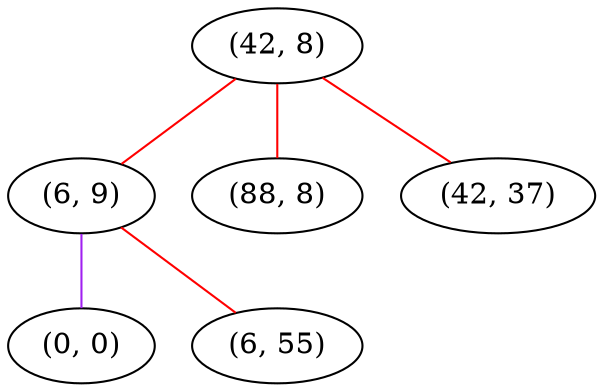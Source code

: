 graph "" {
"(42, 8)";
"(6, 9)";
"(88, 8)";
"(42, 37)";
"(0, 0)";
"(6, 55)";
"(42, 8)" -- "(6, 9)"  [color=red, key=0, weight=1];
"(42, 8)" -- "(88, 8)"  [color=red, key=0, weight=1];
"(42, 8)" -- "(42, 37)"  [color=red, key=0, weight=1];
"(6, 9)" -- "(0, 0)"  [color=purple, key=0, weight=4];
"(6, 9)" -- "(6, 55)"  [color=red, key=0, weight=1];
}
